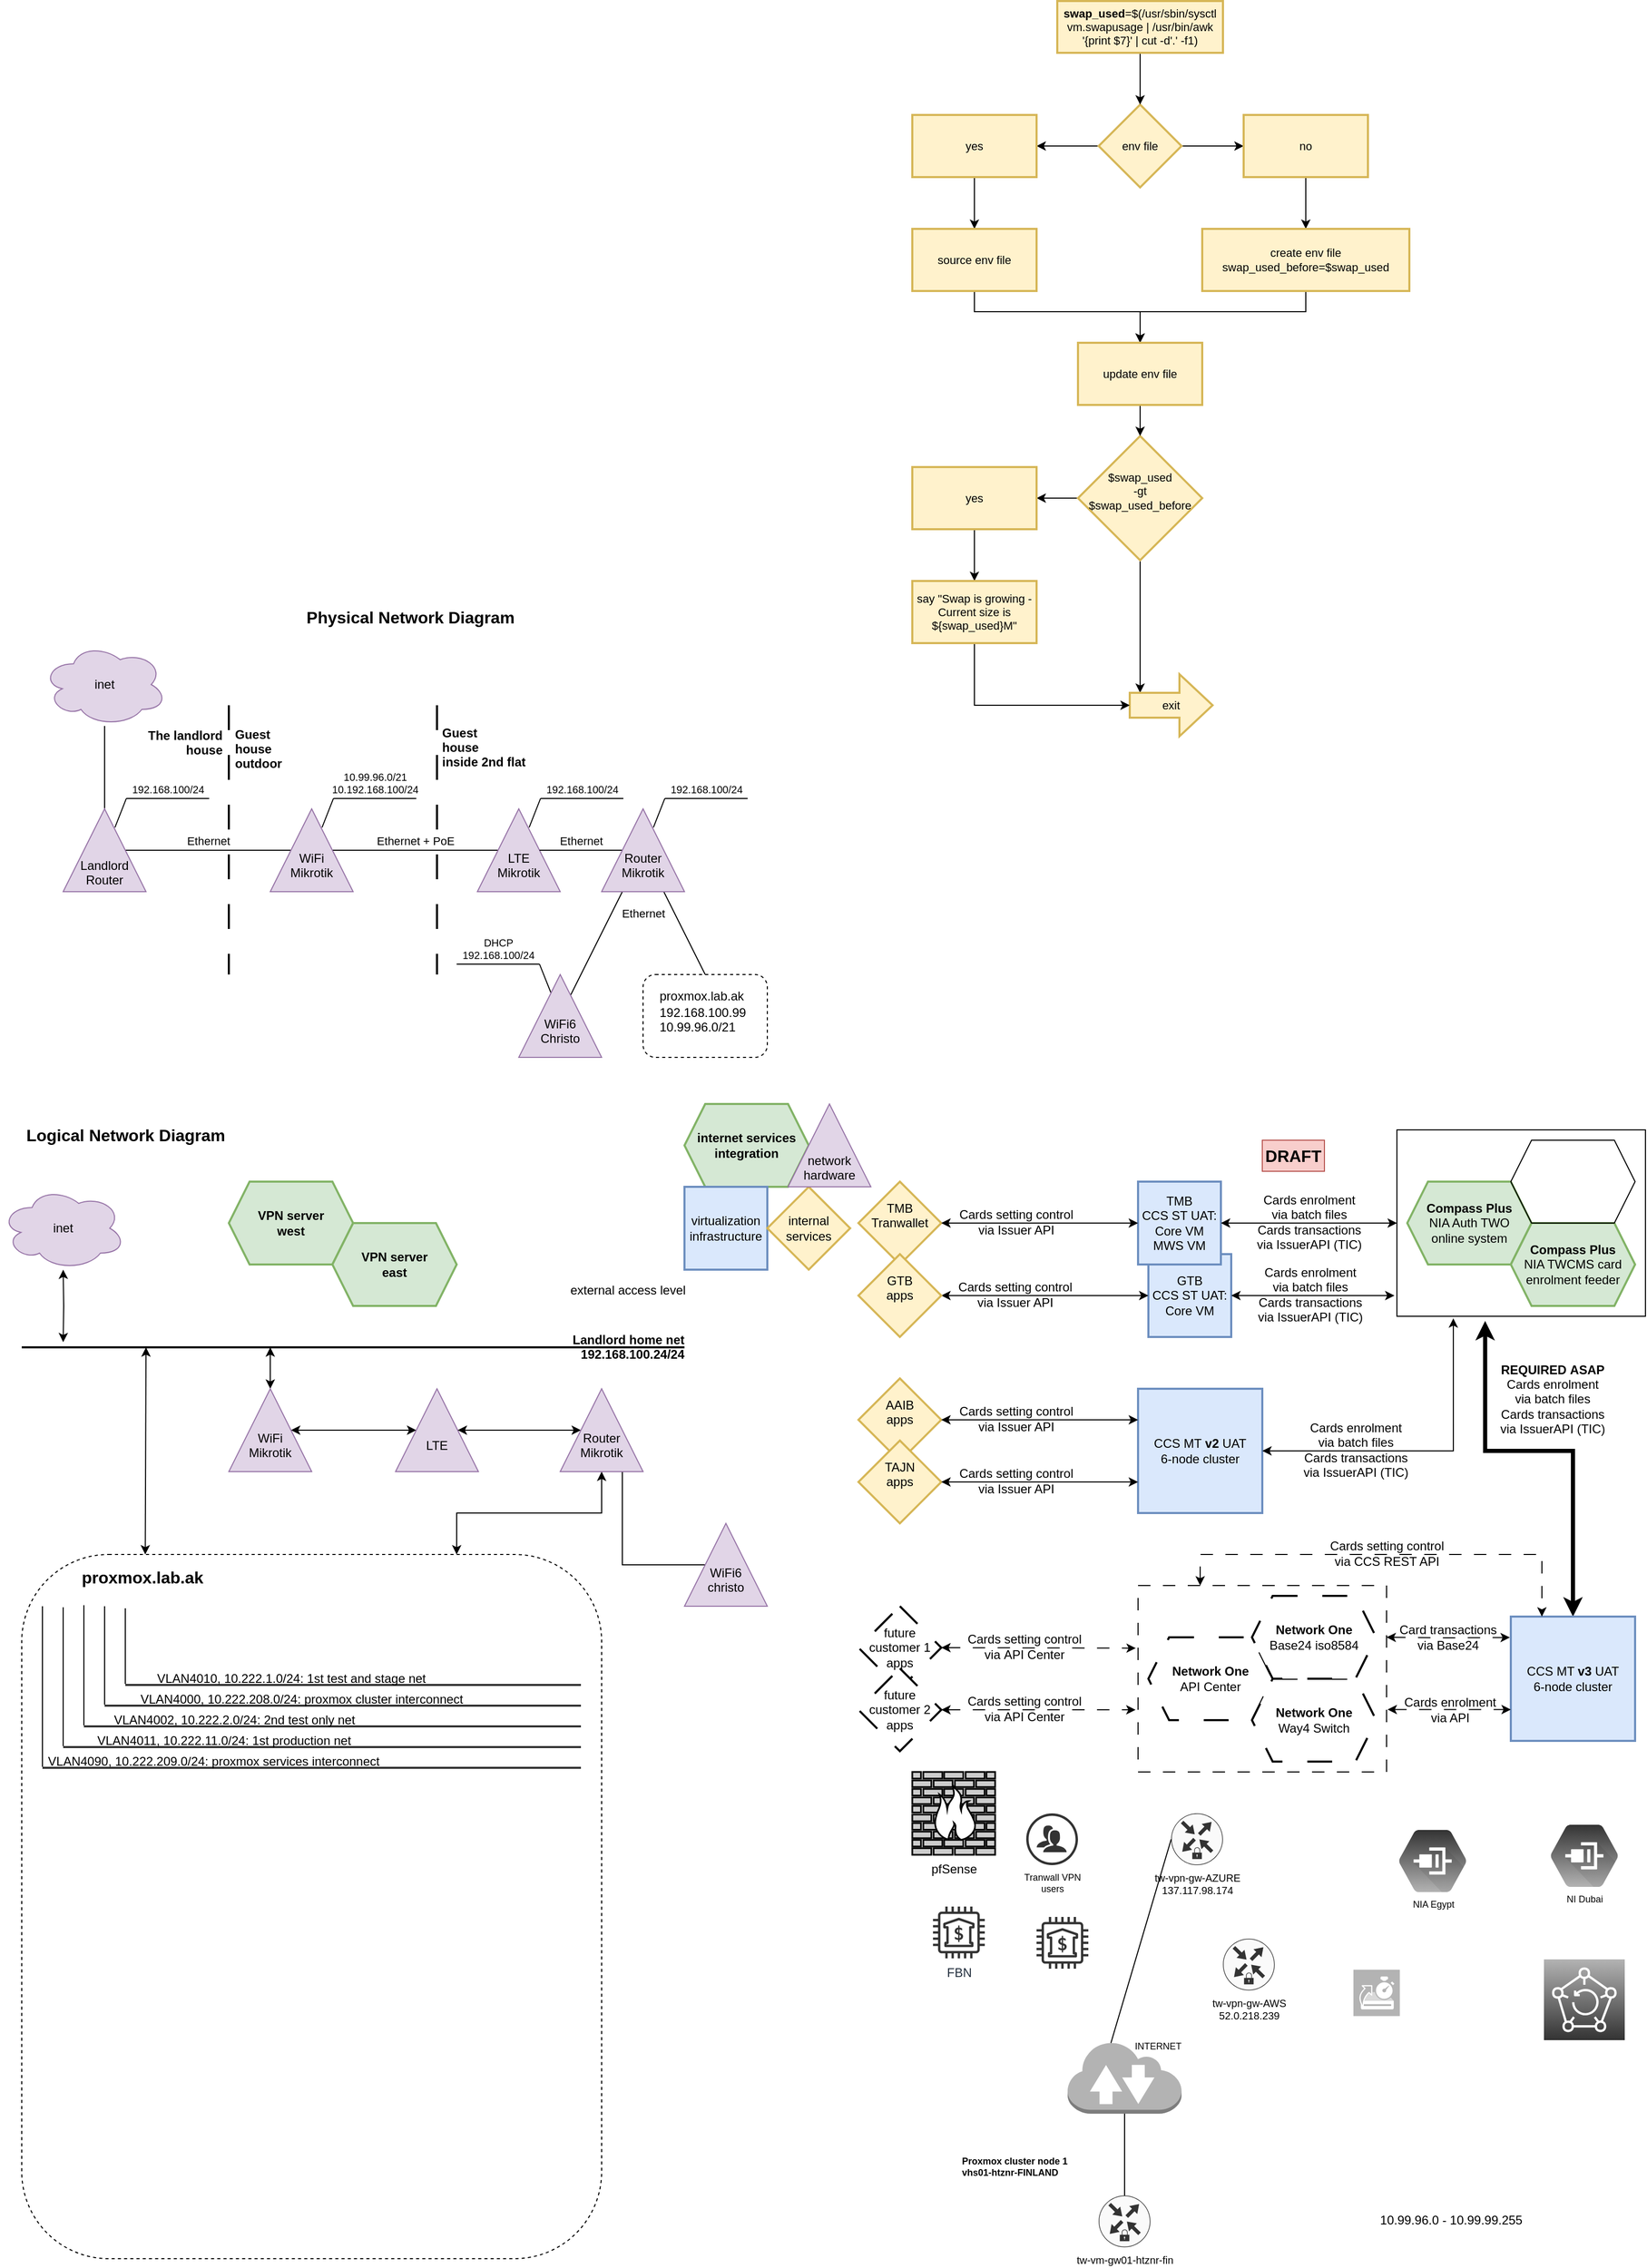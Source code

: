 <mxfile version="24.8.4">
  <diagram name="Page-1" id="bfe91b75-5d2c-26a0-9c1d-138518896778">
    <mxGraphModel dx="534" dy="1916" grid="1" gridSize="10" guides="1" tooltips="1" connect="1" arrows="1" fold="1" page="1" pageScale="1" pageWidth="827" pageHeight="1169" background="none" math="0" shadow="0">
      <root>
        <mxCell id="0" />
        <mxCell id="1" parent="0" />
        <mxCell id="7c3789c024ecab99-8" value="pfSense" style="fontColor=#000000;verticalAlign=top;verticalLabelPosition=bottom;labelPosition=center;align=center;html=1;fillColor=#CCCCCC;strokeColor=#000000;gradientColor=none;gradientDirection=north;strokeWidth=2;shape=mxgraph.networks.firewall;rounded=0;shadow=0;comic=0;" parent="1" vertex="1">
          <mxGeometry x="1740" y="650" width="80" height="80" as="geometry" />
        </mxCell>
        <mxCell id="7VcZDSHDFTKWDOLw7ccw-5" value="Landlord home net&#xa;192.168.100.24/24" style="endArrow=none;rounded=0;labelBackgroundColor=none;strokeWidth=2;fontSize=12;spacingLeft=0;spacingRight=0;spacing=0;align=right;fontStyle=1;spacingTop=0;spacingBottom=2;" parent="1" edge="1">
          <mxGeometry x="-1" width="50" height="50" relative="1" as="geometry">
            <mxPoint x="1520" y="240" as="sourcePoint" />
            <mxPoint x="880" y="240" as="targetPoint" />
            <mxPoint as="offset" />
          </mxGeometry>
        </mxCell>
        <mxCell id="ftjra8--SykOtzl27BMb-4" value="" style="rounded=0;orthogonalLoop=1;jettySize=auto;html=1;startArrow=classic;startFill=1;exitX=0.213;exitY=0;exitDx=0;exitDy=0;exitPerimeter=0;" parent="1" source="7VcZDSHDFTKWDOLw7ccw-9" edge="1">
          <mxGeometry relative="1" as="geometry">
            <mxPoint x="1000" y="240" as="targetPoint" />
          </mxGeometry>
        </mxCell>
        <mxCell id="7VcZDSHDFTKWDOLw7ccw-9" value="&lt;span style=&quot;text-wrap: nowrap;&quot;&gt;&lt;b&gt;proxmox.lab.ak&lt;/b&gt;&lt;/span&gt;" style="rounded=1;whiteSpace=wrap;html=1;fillColor=none;align=left;verticalAlign=top;dashed=1;spacingLeft=50;spacingRight=0;spacing=8;fontSize=16;" parent="1" vertex="1">
          <mxGeometry x="880" y="440" width="560" height="680" as="geometry" />
        </mxCell>
        <mxCell id="7VcZDSHDFTKWDOLw7ccw-10" value="" style="rounded=0;whiteSpace=wrap;html=1;fillColor=none;dashed=1;dashPattern=12 12;" parent="1" vertex="1">
          <mxGeometry x="1958" y="470" width="240" height="180" as="geometry" />
        </mxCell>
        <mxCell id="7VcZDSHDFTKWDOLw7ccw-11" value="" style="rounded=0;whiteSpace=wrap;html=1;fillColor=none;" parent="1" vertex="1">
          <mxGeometry x="2208" y="30" width="240" height="180" as="geometry" />
        </mxCell>
        <mxCell id="7VcZDSHDFTKWDOLw7ccw-12" value="&lt;b style=&quot;font-size: 12px;&quot;&gt;REQUIRED&amp;nbsp;&lt;/b&gt;&lt;b style=&quot;background-color: initial; font-size: 12px;&quot;&gt;ASAP&lt;/b&gt;&lt;div style=&quot;font-size: 12px;&quot;&gt;&lt;span style=&quot;font-size: 12px;&quot;&gt;Cards enrolment&lt;/span&gt;&lt;br style=&quot;font-size: 12px;&quot;&gt;&lt;div style=&quot;font-size: 12px;&quot;&gt;&lt;span style=&quot;font-size: 12px;&quot;&gt;via&amp;nbsp;&lt;/span&gt;batch files&lt;/div&gt;&lt;span style=&quot;font-size: 12px;&quot;&gt;Cards transactions&lt;/span&gt;&lt;div style=&quot;font-size: 12px;&quot;&gt;via IssuerAPI (TIC)&lt;/div&gt;&lt;/div&gt;" style="edgeStyle=elbowEdgeStyle;rounded=0;orthogonalLoop=1;jettySize=auto;html=1;exitX=0;exitY=0.5;exitDx=0;exitDy=0;entryX=0.355;entryY=1.025;entryDx=0;entryDy=0;startArrow=classic;startFill=1;elbow=vertical;strokeWidth=4;labelBackgroundColor=none;fontSize=12;entryPerimeter=0;" parent="1" source="7VcZDSHDFTKWDOLw7ccw-13" target="7VcZDSHDFTKWDOLw7ccw-11" edge="1">
          <mxGeometry x="-0.028" y="-50" relative="1" as="geometry">
            <Array as="points">
              <mxPoint x="2318" y="340" />
            </Array>
            <mxPoint as="offset" />
          </mxGeometry>
        </mxCell>
        <mxCell id="7VcZDSHDFTKWDOLw7ccw-13" value="CCS MT &lt;b style=&quot;font-size: 12px;&quot;&gt;v3&lt;/b&gt; UAT&lt;div style=&quot;font-size: 12px;&quot;&gt;6-node cluster&lt;/div&gt;" style="rounded=0;whiteSpace=wrap;html=1;strokeWidth=2;direction=south;fillColor=#dae8fc;strokeColor=#6c8ebf;fontSize=12;" parent="1" vertex="1">
          <mxGeometry x="2318" y="500" width="120" height="120" as="geometry" />
        </mxCell>
        <mxCell id="7VcZDSHDFTKWDOLw7ccw-14" value="CCS MT&lt;span style=&quot;background-color: initial; font-size: 12px;&quot;&gt;&amp;nbsp;&lt;b style=&quot;font-size: 12px;&quot;&gt;v2&lt;/b&gt; UAT&lt;/span&gt;&lt;div style=&quot;font-size: 12px;&quot;&gt;&lt;div style=&quot;font-size: 12px;&quot;&gt;6-node cluster&lt;/div&gt;&lt;/div&gt;" style="rounded=0;whiteSpace=wrap;html=1;strokeWidth=2;fontSize=12;fillColor=#dae8fc;strokeColor=#6c8ebf;" parent="1" vertex="1">
          <mxGeometry x="1958" y="280" width="120" height="120" as="geometry" />
        </mxCell>
        <mxCell id="7VcZDSHDFTKWDOLw7ccw-15" value="GTB&lt;br style=&quot;font-size: 12px;&quot;&gt;CCS ST UAT:&lt;br style=&quot;font-size: 12px;&quot;&gt;Core VM" style="rounded=0;whiteSpace=wrap;html=1;strokeWidth=2;fontSize=12;fillColor=#dae8fc;strokeColor=#6c8ebf;" parent="1" vertex="1">
          <mxGeometry x="1968" y="150" width="80" height="80" as="geometry" />
        </mxCell>
        <mxCell id="7VcZDSHDFTKWDOLw7ccw-16" value="&lt;div style=&quot;font-size: 12px;&quot;&gt;&lt;font style=&quot;font-size: 12px;&quot;&gt;TMB&lt;br style=&quot;font-size: 12px;&quot;&gt;&lt;/font&gt;&lt;/div&gt;&lt;font style=&quot;font-size: 12px;&quot;&gt;CCS ST UAT:&lt;br style=&quot;font-size: 12px;&quot;&gt;C&lt;span style=&quot;background-color: initial; font-size: 12px;&quot;&gt;ore VM&lt;/span&gt;&lt;/font&gt;&lt;div style=&quot;font-size: 12px;&quot;&gt;&lt;div style=&quot;font-size: 12px;&quot;&gt;&lt;font style=&quot;font-size: 12px;&quot;&gt;MWS VM&lt;/font&gt;&lt;/div&gt;&lt;/div&gt;" style="rounded=0;whiteSpace=wrap;html=1;strokeWidth=2;fontSize=12;fillColor=#dae8fc;strokeColor=#6c8ebf;" parent="1" vertex="1">
          <mxGeometry x="1958" y="80" width="80" height="80" as="geometry" />
        </mxCell>
        <mxCell id="7VcZDSHDFTKWDOLw7ccw-17" value="Cards enrolment&lt;br style=&quot;font-size: 12px;&quot;&gt;&lt;div style=&quot;font-size: 12px;&quot;&gt;&lt;span style=&quot;background-color: initial; font-size: 12px;&quot;&gt;via&amp;nbsp;&lt;/span&gt;batch files&lt;/div&gt;&lt;div style=&quot;font-size: 12px;&quot;&gt;&lt;span style=&quot;font-size: 12px;&quot;&gt;Cards transactions&lt;/span&gt;&lt;div style=&quot;font-size: 12px;&quot;&gt;via IssuerAPI (TIC)&lt;/div&gt;&lt;/div&gt;" style="edgeStyle=orthogonalEdgeStyle;rounded=0;orthogonalLoop=1;jettySize=auto;html=1;entryX=1;entryY=0.5;entryDx=0;entryDy=0;startArrow=classic;startFill=1;jumpStyle=none;spacingBottom=2;fontSize=12;labelBackgroundColor=none;exitX=0;exitY=0.5;exitDx=0;exitDy=0;" parent="1" source="7VcZDSHDFTKWDOLw7ccw-11" target="7VcZDSHDFTKWDOLw7ccw-16" edge="1">
          <mxGeometry relative="1" as="geometry" />
        </mxCell>
        <mxCell id="7VcZDSHDFTKWDOLw7ccw-18" value="&lt;div style=&quot;font-size: 12px;&quot;&gt;&lt;span style=&quot;font-size: 12px;&quot;&gt;Cards enrolment&lt;/span&gt;&lt;br style=&quot;font-size: 12px;&quot;&gt;&lt;div style=&quot;font-size: 12px;&quot;&gt;&lt;span style=&quot;background-color: initial; font-size: 12px;&quot;&gt;via&amp;nbsp;&lt;/span&gt;batch files&lt;/div&gt;Cards transactions&lt;div style=&quot;font-size: 12px;&quot;&gt;via IssuerAPI (TIC)&lt;/div&gt;&lt;/div&gt;" style="edgeStyle=orthogonalEdgeStyle;rounded=0;orthogonalLoop=1;jettySize=auto;html=1;entryX=1;entryY=0.5;entryDx=0;entryDy=0;startArrow=classic;startFill=1;labelBackgroundColor=none;spacingBottom=2;fontSize=12;exitX=-0.01;exitY=0.889;exitDx=0;exitDy=0;exitPerimeter=0;" parent="1" source="7VcZDSHDFTKWDOLw7ccw-11" target="7VcZDSHDFTKWDOLw7ccw-15" edge="1">
          <mxGeometry x="0.042" relative="1" as="geometry">
            <Array as="points" />
            <mxPoint as="offset" />
          </mxGeometry>
        </mxCell>
        <mxCell id="7VcZDSHDFTKWDOLw7ccw-19" value="&lt;span style=&quot;font-size: 12px;&quot;&gt;Cards enrolment&lt;/span&gt;&lt;br style=&quot;font-size: 12px;&quot;&gt;&lt;div style=&quot;font-size: 12px;&quot;&gt;&lt;span style=&quot;font-size: 12px;&quot;&gt;via&amp;nbsp;&lt;/span&gt;batch files&lt;/div&gt;&lt;span style=&quot;font-size: 12px;&quot;&gt;Cards transactions&lt;/span&gt;&lt;div style=&quot;font-size: 12px;&quot;&gt;via IssuerAPI (TIC)&lt;/div&gt;" style="edgeStyle=orthogonalEdgeStyle;rounded=0;orthogonalLoop=1;jettySize=auto;html=1;entryX=1;entryY=0.5;entryDx=0;entryDy=0;exitX=0.227;exitY=1.011;exitDx=0;exitDy=0;startArrow=classic;startFill=1;spacingRight=0;spacingBottom=2;labelBackgroundColor=none;fontSize=12;exitPerimeter=0;" parent="1" source="7VcZDSHDFTKWDOLw7ccw-11" target="7VcZDSHDFTKWDOLw7ccw-14" edge="1">
          <mxGeometry x="0.424" relative="1" as="geometry">
            <Array as="points">
              <mxPoint x="2263" y="340" />
            </Array>
            <mxPoint as="offset" />
          </mxGeometry>
        </mxCell>
        <mxCell id="7VcZDSHDFTKWDOLw7ccw-20" value="&lt;div style=&quot;font-size: 12px;&quot;&gt;AAIB&lt;/div&gt;&lt;div style=&quot;font-size: 12px;&quot;&gt;apps&lt;/div&gt;&lt;div style=&quot;font-size: 12px;&quot;&gt;&lt;br style=&quot;font-size: 12px;&quot;&gt;&lt;/div&gt;" style="rhombus;whiteSpace=wrap;html=1;strokeWidth=2;fillColor=#fff2cc;strokeColor=#d6b656;fontSize=12;" parent="1" vertex="1">
          <mxGeometry x="1688" y="270" width="80" height="80" as="geometry" />
        </mxCell>
        <mxCell id="7VcZDSHDFTKWDOLw7ccw-21" value="&lt;div style=&quot;font-size: 12px;&quot;&gt;TAJN&lt;/div&gt;&lt;div style=&quot;font-size: 12px;&quot;&gt;apps&lt;/div&gt;&lt;div style=&quot;font-size: 12px;&quot;&gt;&lt;br style=&quot;font-size: 12px;&quot;&gt;&lt;/div&gt;" style="rhombus;whiteSpace=wrap;html=1;strokeWidth=2;fillColor=#fff2cc;strokeColor=#d6b656;fontSize=12;" parent="1" vertex="1">
          <mxGeometry x="1688" y="330" width="80" height="80" as="geometry" />
        </mxCell>
        <mxCell id="7VcZDSHDFTKWDOLw7ccw-22" value="Cards setting control&lt;span style=&quot;font-size: 12px;&quot;&gt;&lt;br style=&quot;font-size: 12px;&quot;&gt;&lt;/span&gt;&lt;div style=&quot;font-size: 12px;&quot;&gt;&lt;span style=&quot;font-size: 12px;&quot;&gt;via&amp;nbsp;&lt;/span&gt;API Center&lt;/div&gt;" style="edgeStyle=elbowEdgeStyle;rounded=0;orthogonalLoop=1;jettySize=auto;html=1;elbow=vertical;startArrow=classic;startFill=1;labelBackgroundColor=none;spacingBottom=2;dashed=1;dashPattern=12 12;fontSize=12;exitX=1;exitY=0.5;exitDx=0;exitDy=0;entryX=-0.009;entryY=0.338;entryDx=0;entryDy=0;entryPerimeter=0;" parent="1" source="7VcZDSHDFTKWDOLw7ccw-23" target="7VcZDSHDFTKWDOLw7ccw-10" edge="1">
          <mxGeometry x="-0.147" relative="1" as="geometry">
            <mxPoint as="offset" />
            <mxPoint x="1918" y="531" as="targetPoint" />
            <Array as="points">
              <mxPoint x="1848" y="530.46" />
            </Array>
            <mxPoint x="1798" y="529" as="sourcePoint" />
          </mxGeometry>
        </mxCell>
        <mxCell id="7VcZDSHDFTKWDOLw7ccw-23" value="&lt;div style=&quot;font-size: 12px;&quot;&gt;future&lt;/div&gt;&lt;div style=&quot;font-size: 12px;&quot;&gt;customer 1&lt;/div&gt;&lt;div style=&quot;font-size: 12px;&quot;&gt;apps&lt;/div&gt;" style="rhombus;whiteSpace=wrap;html=1;strokeWidth=2;dashed=1;dashPattern=12 12;fontSize=12;" parent="1" vertex="1">
          <mxGeometry x="1688" y="490" width="80" height="80" as="geometry" />
        </mxCell>
        <mxCell id="7VcZDSHDFTKWDOLw7ccw-24" value="Cards setting control&lt;div style=&quot;font-size: 12px;&quot;&gt;&lt;span style=&quot;background-color: initial; font-size: 12px;&quot;&gt;via Issuer API&lt;/span&gt;&lt;/div&gt;" style="edgeStyle=orthogonalEdgeStyle;rounded=0;orthogonalLoop=1;jettySize=auto;html=1;entryX=0;entryY=0.5;entryDx=0;entryDy=0;labelBackgroundColor=none;spacingBottom=2;exitX=1;exitY=0.5;exitDx=0;exitDy=0;startArrow=classic;startFill=1;fontSize=12;" parent="1" source="7VcZDSHDFTKWDOLw7ccw-27" target="7VcZDSHDFTKWDOLw7ccw-15" edge="1">
          <mxGeometry x="-0.294" relative="1" as="geometry">
            <mxPoint as="offset" />
          </mxGeometry>
        </mxCell>
        <mxCell id="7VcZDSHDFTKWDOLw7ccw-25" value="&lt;div style=&quot;font-size: 12px;&quot;&gt;TMB&lt;/div&gt;Tranwallet&lt;div style=&quot;font-size: 12px;&quot;&gt;&lt;br style=&quot;font-size: 12px;&quot;&gt;&lt;/div&gt;" style="rhombus;whiteSpace=wrap;html=1;strokeWidth=2;fillColor=#fff2cc;strokeColor=#d6b656;fontSize=12;" parent="1" vertex="1">
          <mxGeometry x="1688" y="80" width="80" height="80" as="geometry" />
        </mxCell>
        <mxCell id="7VcZDSHDFTKWDOLw7ccw-26" value="&lt;span style=&quot;font-size: 12px;&quot;&gt;Cards setting control&lt;/span&gt;&lt;div style=&quot;font-size: 12px;&quot;&gt;&lt;span style=&quot;background-color: initial; font-size: 12px;&quot;&gt;via Issuer API&lt;/span&gt;&lt;/div&gt;" style="edgeStyle=orthogonalEdgeStyle;rounded=0;orthogonalLoop=1;jettySize=auto;html=1;entryX=0;entryY=0.5;entryDx=0;entryDy=0;labelBackgroundColor=none;spacingBottom=2;startArrow=classic;startFill=1;exitX=1;exitY=0.5;exitDx=0;exitDy=0;fontSize=12;" parent="1" source="7VcZDSHDFTKWDOLw7ccw-25" target="7VcZDSHDFTKWDOLw7ccw-16" edge="1">
          <mxGeometry x="-0.25" relative="1" as="geometry">
            <mxPoint x="1829.96" y="155.04" as="sourcePoint" />
            <mxPoint x="1930" y="155.04" as="targetPoint" />
            <mxPoint as="offset" />
          </mxGeometry>
        </mxCell>
        <mxCell id="7VcZDSHDFTKWDOLw7ccw-27" value="&lt;div style=&quot;font-size: 12px;&quot;&gt;GTB&lt;/div&gt;&lt;div style=&quot;font-size: 12px;&quot;&gt;apps&lt;/div&gt;&lt;div style=&quot;font-size: 12px;&quot;&gt;&lt;br style=&quot;font-size: 12px;&quot;&gt;&lt;/div&gt;" style="rhombus;whiteSpace=wrap;html=1;strokeWidth=2;fillColor=#fff2cc;strokeColor=#d6b656;fontSize=12;" parent="1" vertex="1">
          <mxGeometry x="1688" y="150" width="80" height="80" as="geometry" />
        </mxCell>
        <mxCell id="7VcZDSHDFTKWDOLw7ccw-28" value="Cards setting control&lt;div style=&quot;font-size: 12px;&quot;&gt;&lt;span style=&quot;background-color: initial; font-size: 12px;&quot;&gt;via Issuer API&lt;/span&gt;&lt;/div&gt;" style="edgeStyle=orthogonalEdgeStyle;rounded=0;orthogonalLoop=1;jettySize=auto;html=1;entryX=0;entryY=0.25;entryDx=0;entryDy=0;labelBackgroundColor=none;spacingBottom=2;startArrow=classic;startFill=1;exitX=1;exitY=0.5;exitDx=0;exitDy=0;fontSize=12;" parent="1" source="7VcZDSHDFTKWDOLw7ccw-20" target="7VcZDSHDFTKWDOLw7ccw-14" edge="1">
          <mxGeometry x="-0.25" relative="1" as="geometry">
            <mxPoint x="1768" y="309.67" as="sourcePoint" />
            <mxPoint x="1928" y="309.67" as="targetPoint" />
            <mxPoint as="offset" />
          </mxGeometry>
        </mxCell>
        <mxCell id="7VcZDSHDFTKWDOLw7ccw-29" value="Cards setting control&lt;div style=&quot;font-size: 12px;&quot;&gt;&lt;span style=&quot;background-color: initial; font-size: 12px;&quot;&gt;via Issuer API&lt;/span&gt;&lt;/div&gt;" style="edgeStyle=orthogonalEdgeStyle;rounded=0;orthogonalLoop=1;jettySize=auto;html=1;entryX=0;entryY=0.75;entryDx=0;entryDy=0;labelBackgroundColor=none;spacingBottom=2;startArrow=classic;startFill=1;exitX=1;exitY=0.5;exitDx=0;exitDy=0;fontSize=12;" parent="1" source="7VcZDSHDFTKWDOLw7ccw-21" target="7VcZDSHDFTKWDOLw7ccw-14" edge="1">
          <mxGeometry x="-0.25" relative="1" as="geometry">
            <mxPoint x="1778" y="320" as="sourcePoint" />
            <mxPoint x="1938" y="320" as="targetPoint" />
            <mxPoint as="offset" />
          </mxGeometry>
        </mxCell>
        <mxCell id="7VcZDSHDFTKWDOLw7ccw-30" value="Cards setting control&lt;br style=&quot;font-size: 12px;&quot;&gt;&lt;div style=&quot;font-size: 12px;&quot;&gt;via&amp;nbsp;API Center&lt;/div&gt;" style="rounded=0;orthogonalLoop=1;jettySize=auto;html=1;startArrow=classic;startFill=1;edgeStyle=elbowEdgeStyle;elbow=vertical;labelBackgroundColor=none;spacingBottom=2;dashed=1;dashPattern=12 12;fontSize=12;exitX=1;exitY=0.5;exitDx=0;exitDy=0;entryX=-0.01;entryY=0.665;entryDx=0;entryDy=0;entryPerimeter=0;" parent="1" source="7VcZDSHDFTKWDOLw7ccw-31" target="7VcZDSHDFTKWDOLw7ccw-10" edge="1">
          <mxGeometry x="-0.148" relative="1" as="geometry">
            <mxPoint x="1918" y="590" as="targetPoint" />
            <mxPoint as="offset" />
            <Array as="points">
              <mxPoint x="1898" y="590" />
            </Array>
          </mxGeometry>
        </mxCell>
        <mxCell id="7VcZDSHDFTKWDOLw7ccw-31" value="&lt;div style=&quot;font-size: 12px;&quot;&gt;&lt;div style=&quot;font-size: 12px;&quot;&gt;future&lt;/div&gt;&lt;div style=&quot;font-size: 12px;&quot;&gt;customer 2&lt;/div&gt;&lt;div style=&quot;font-size: 12px;&quot;&gt;apps&lt;/div&gt;&lt;/div&gt;" style="rhombus;whiteSpace=wrap;html=1;strokeWidth=2;dashed=1;dashPattern=12 12;fontSize=12;" parent="1" vertex="1">
          <mxGeometry x="1688" y="550" width="80" height="80" as="geometry" />
        </mxCell>
        <mxCell id="7VcZDSHDFTKWDOLw7ccw-32" value="" style="group;fontSize=12;" parent="1" connectable="0" vertex="1">
          <mxGeometry x="2218" y="40" width="220" height="160" as="geometry" />
        </mxCell>
        <mxCell id="7VcZDSHDFTKWDOLw7ccw-33" value="&lt;b style=&quot;font-size: 12px;&quot;&gt;Compass Plus&lt;/b&gt;&lt;br style=&quot;font-size: 12px;&quot;&gt;NIA Auth TWO&lt;div style=&quot;font-size: 12px;&quot;&gt;online system&lt;br style=&quot;font-size: 12px;&quot;&gt;&lt;/div&gt;" style="shape=hexagon;perimeter=hexagonPerimeter2;fixedSize=1;html=1;whiteSpace=wrap;strokeWidth=2;fontSize=12;fillColor=#d5e8d4;strokeColor=#82b366;" parent="7VcZDSHDFTKWDOLw7ccw-32" vertex="1">
          <mxGeometry y="40" width="120" height="80" as="geometry" />
        </mxCell>
        <mxCell id="7VcZDSHDFTKWDOLw7ccw-34" value="&lt;b style=&quot;font-size: 12px;&quot;&gt;Compass Plus&lt;/b&gt;&lt;div style=&quot;font-size: 12px;&quot;&gt;NIA TWCMS card enrolment feeder&lt;br style=&quot;font-size: 12px;&quot;&gt;&lt;/div&gt;" style="shape=hexagon;perimeter=hexagonPerimeter2;fixedSize=1;html=1;whiteSpace=wrap;strokeWidth=2;fontSize=12;fillColor=#d5e8d4;strokeColor=#82b366;" parent="7VcZDSHDFTKWDOLw7ccw-32" vertex="1">
          <mxGeometry x="100" y="80" width="120" height="80" as="geometry" />
        </mxCell>
        <mxCell id="7VcZDSHDFTKWDOLw7ccw-35" value="" style="shape=hexagon;perimeter=hexagonPerimeter2;whiteSpace=wrap;html=1;fixedSize=1;fillColor=none;fontSize=12;" parent="7VcZDSHDFTKWDOLw7ccw-32" vertex="1">
          <mxGeometry x="100" width="120" height="80" as="geometry" />
        </mxCell>
        <mxCell id="7VcZDSHDFTKWDOLw7ccw-36" value="&lt;div style=&quot;font-size: 12px;&quot;&gt;&lt;span style=&quot;font-size: 12px;&quot;&gt;Cards setting control&lt;/span&gt;&lt;br style=&quot;font-size: 12px;&quot;&gt;&lt;/div&gt;&lt;span style=&quot;font-size: 12px;&quot;&gt;via&amp;nbsp;&lt;/span&gt;CCS REST API" style="edgeStyle=orthogonalEdgeStyle;rounded=0;orthogonalLoop=1;jettySize=auto;html=1;exitX=0.25;exitY=0;exitDx=0;exitDy=0;entryX=0;entryY=0.75;entryDx=0;entryDy=0;spacingBottom=2;startArrow=classic;startFill=1;labelBackgroundColor=none;dashed=1;dashPattern=12 12;fontSize=12;" parent="1" source="7VcZDSHDFTKWDOLw7ccw-10" target="7VcZDSHDFTKWDOLw7ccw-13" edge="1">
          <mxGeometry relative="1" as="geometry">
            <Array as="points">
              <mxPoint x="2018" y="440" />
              <mxPoint x="2348" y="440" />
            </Array>
          </mxGeometry>
        </mxCell>
        <mxCell id="7VcZDSHDFTKWDOLw7ccw-37" value="Card transactions&lt;div style=&quot;font-size: 12px;&quot;&gt;via Base24&lt;/div&gt;" style="edgeStyle=orthogonalEdgeStyle;rounded=0;orthogonalLoop=1;jettySize=auto;html=1;entryX=0.168;entryY=1.008;entryDx=0;entryDy=0;entryPerimeter=0;labelBackgroundColor=none;dashed=1;dashPattern=12 12;startArrow=classic;startFill=1;fontSize=12;" parent="1" target="7VcZDSHDFTKWDOLw7ccw-13" edge="1">
          <mxGeometry relative="1" as="geometry">
            <mxPoint x="2198" y="520" as="sourcePoint" />
          </mxGeometry>
        </mxCell>
        <mxCell id="7VcZDSHDFTKWDOLw7ccw-38" value="&lt;b&gt;&lt;font style=&quot;font-size: 16px;&quot;&gt;DRAFT&lt;/font&gt;&lt;/b&gt;" style="text;html=1;align=center;verticalAlign=middle;whiteSpace=wrap;rounded=0;fillColor=#f8cecc;strokeColor=#b85450;" parent="1" vertex="1">
          <mxGeometry x="2078" y="40" width="60" height="30" as="geometry" />
        </mxCell>
        <mxCell id="7VcZDSHDFTKWDOLw7ccw-39" value="&lt;div style=&quot;font-size: 12px;&quot;&gt;&lt;b style=&quot;font-size: 12px;&quot;&gt;Network One&lt;/b&gt;&lt;br style=&quot;font-size: 12px;&quot;&gt;&lt;div style=&quot;font-size: 12px;&quot;&gt;API Center&lt;/div&gt;&lt;/div&gt;" style="shape=hexagon;perimeter=hexagonPerimeter2;fixedSize=1;html=1;whiteSpace=wrap;strokeWidth=2;fontSize=12;dashed=1;dashPattern=12 12;" parent="1" vertex="1">
          <mxGeometry x="1968" y="520" width="120" height="80" as="geometry" />
        </mxCell>
        <mxCell id="7VcZDSHDFTKWDOLw7ccw-40" value="&lt;b style=&quot;font-size: 12px;&quot;&gt;Network One&lt;/b&gt;&lt;br style=&quot;font-size: 12px;&quot;&gt;&lt;div style=&quot;font-size: 12px;&quot;&gt;Way4 Switch&lt;/div&gt;" style="shape=hexagon;perimeter=hexagonPerimeter2;fixedSize=1;html=1;whiteSpace=wrap;strokeWidth=2;dashed=1;dashPattern=12 12;fontSize=12;" parent="1" vertex="1">
          <mxGeometry x="2068" y="560" width="120" height="80" as="geometry" />
        </mxCell>
        <mxCell id="7VcZDSHDFTKWDOLw7ccw-41" value="&lt;b style=&quot;font-size: 12px;&quot;&gt;Network One&lt;/b&gt;&lt;br style=&quot;font-size: 12px;&quot;&gt;&lt;div style=&quot;font-size: 12px;&quot;&gt;Base24 iso8584&lt;/div&gt;" style="shape=hexagon;perimeter=hexagonPerimeter2;fixedSize=1;html=1;whiteSpace=wrap;strokeWidth=2;dashed=1;dashPattern=12 12;fontSize=12;" parent="1" vertex="1">
          <mxGeometry x="2068" y="480" width="120" height="80" as="geometry" />
        </mxCell>
        <mxCell id="7VcZDSHDFTKWDOLw7ccw-42" value="&lt;div style=&quot;font-size: 12px;&quot;&gt;Cards enrolment&lt;/div&gt;&lt;div style=&quot;font-size: 12px;&quot;&gt;via API&lt;/div&gt;" style="edgeStyle=orthogonalEdgeStyle;rounded=0;orthogonalLoop=1;jettySize=auto;html=1;entryX=0.168;entryY=1.008;entryDx=0;entryDy=0;entryPerimeter=0;labelBackgroundColor=none;dashed=1;dashPattern=12 12;startArrow=classic;startFill=1;fontSize=12;" parent="1" edge="1">
          <mxGeometry relative="1" as="geometry">
            <mxPoint x="2199" y="589.75" as="sourcePoint" />
            <mxPoint x="2318" y="589.75" as="targetPoint" />
          </mxGeometry>
        </mxCell>
        <mxCell id="7VcZDSHDFTKWDOLw7ccw-49" value="&lt;b&gt;VPN server&lt;/b&gt;&lt;div&gt;&lt;b&gt;west&lt;/b&gt;&lt;/div&gt;" style="shape=hexagon;perimeter=hexagonPerimeter2;fixedSize=1;html=1;whiteSpace=wrap;strokeWidth=2;fontSize=12;fillColor=#d5e8d4;strokeColor=#82b366;" parent="1" vertex="1">
          <mxGeometry x="1080" y="80" width="120" height="80" as="geometry" />
        </mxCell>
        <mxCell id="7VcZDSHDFTKWDOLw7ccw-50" value="&lt;b&gt;VPN server&lt;/b&gt;&lt;div&gt;&lt;b&gt;east&lt;/b&gt;&lt;/div&gt;" style="shape=hexagon;perimeter=hexagonPerimeter2;fixedSize=1;html=1;whiteSpace=wrap;strokeWidth=2;fontSize=12;fillColor=#d5e8d4;strokeColor=#82b366;" parent="1" vertex="1">
          <mxGeometry x="1180" y="120" width="120" height="80" as="geometry" />
        </mxCell>
        <mxCell id="7VcZDSHDFTKWDOLw7ccw-51" value="&lt;p style=&quot;line-height: 190%&quot;&gt;&lt;/p&gt;&lt;div&gt;&lt;/div&gt;VLAN4090, 10.222.209.0/24: proxmox services interconnect&lt;br&gt;&lt;p&gt;&lt;/p&gt;" style="line;strokeWidth=2;html=1;perimeter=backbonePerimeter;points=[];outlineConnect=0;strokeColor=#333333;spacingTop=0;verticalAlign=bottom;spacing=0;labelBackgroundColor=none;align=center;labelPosition=center;verticalLabelPosition=top;spacingBottom=-18;spacingRight=190;" parent="1" vertex="1">
          <mxGeometry x="900" y="641" width="520" height="10" as="geometry" />
        </mxCell>
        <mxCell id="7VcZDSHDFTKWDOLw7ccw-52" value="&lt;p style=&quot;line-height: 190%&quot;&gt;&lt;/p&gt;&lt;div&gt;&lt;/div&gt;VLAN4011, 10.222.11.0/24: 1st production net&lt;br&gt;&lt;p&gt;&lt;/p&gt;" style="line;strokeWidth=2;html=1;perimeter=backbonePerimeter;points=[];outlineConnect=0;strokeColor=#333333;spacingTop=0;verticalAlign=bottom;spacing=0;labelBackgroundColor=none;align=center;labelPosition=center;verticalLabelPosition=top;spacingBottom=-18;spacingRight=190;" parent="1" vertex="1">
          <mxGeometry x="920" y="621" width="500" height="10" as="geometry" />
        </mxCell>
        <mxCell id="7VcZDSHDFTKWDOLw7ccw-53" value="&lt;p style=&quot;line-height: 190%&quot;&gt;&lt;/p&gt;&lt;div&gt;&lt;/div&gt;VLAN4002, 10.222.2.0/24: 2nd test only net&lt;br&gt;&lt;p&gt;&lt;/p&gt;" style="line;strokeWidth=2;html=1;perimeter=backbonePerimeter;points=[];outlineConnect=0;strokeColor=#333333;spacingTop=0;verticalAlign=bottom;spacing=0;labelBackgroundColor=none;align=center;labelPosition=center;verticalLabelPosition=top;spacingBottom=-18;spacingRight=190;" parent="1" vertex="1">
          <mxGeometry x="940" y="601" width="480" height="10" as="geometry" />
        </mxCell>
        <mxCell id="7VcZDSHDFTKWDOLw7ccw-54" value="&lt;p style=&quot;line-height: 190%&quot;&gt;&lt;/p&gt;&lt;div&gt;&lt;/div&gt;VLAN4000, 10.222.208.0/24: proxmox cluster interconnect&lt;br&gt;&lt;p&gt;&lt;/p&gt;" style="line;strokeWidth=2;html=1;perimeter=backbonePerimeter;points=[];outlineConnect=0;strokeColor=#333333;spacingTop=0;verticalAlign=bottom;spacing=0;labelBackgroundColor=none;align=center;labelPosition=center;verticalLabelPosition=top;spacingBottom=-18;spacingRight=80;" parent="1" vertex="1">
          <mxGeometry x="960" y="581" width="460" height="10" as="geometry" />
        </mxCell>
        <mxCell id="7VcZDSHDFTKWDOLw7ccw-55" value="&lt;p style=&quot;line-height: 190%&quot;&gt;&lt;/p&gt;&lt;div&gt;&lt;/div&gt;VLAN4010, 10.222.1.0/24: 1st test and stage net&lt;br&gt;&lt;p&gt;&lt;/p&gt;" style="line;strokeWidth=2;html=1;perimeter=backbonePerimeter;points=[];outlineConnect=0;strokeColor=#333333;spacingTop=0;verticalAlign=bottom;spacing=0;labelBackgroundColor=none;align=center;labelPosition=center;verticalLabelPosition=top;spacingBottom=-18;spacingRight=120;" parent="1" vertex="1">
          <mxGeometry x="980" y="561" width="440" height="10" as="geometry" />
        </mxCell>
        <mxCell id="7VcZDSHDFTKWDOLw7ccw-56" value="" style="orthogonalLoop=1;jettySize=auto;html=1;endArrow=none;strokeWidth=1;fontColor=#000000;fontSize=12;verticalAlign=top;strokeColor=#000000;fillColor=#ffffff;spacingTop=4;" parent="1" source="7VcZDSHDFTKWDOLw7ccw-55" edge="1">
          <mxGeometry relative="1" as="geometry">
            <mxPoint x="980" y="492" as="targetPoint" />
            <mxPoint x="990" y="655" as="sourcePoint" />
          </mxGeometry>
        </mxCell>
        <mxCell id="7VcZDSHDFTKWDOLw7ccw-57" value="" style="orthogonalLoop=1;jettySize=auto;html=1;endArrow=none;strokeWidth=1;fontColor=#000000;fontSize=12;verticalAlign=top;strokeColor=#000000;fillColor=#ffffff;spacingTop=4;entryX=0.25;entryY=1;entryDx=0;entryDy=0;" parent="1" source="7VcZDSHDFTKWDOLw7ccw-54" edge="1">
          <mxGeometry relative="1" as="geometry">
            <mxPoint x="960" y="490" as="targetPoint" />
            <mxPoint x="1040" y="585" as="sourcePoint" />
          </mxGeometry>
        </mxCell>
        <mxCell id="7VcZDSHDFTKWDOLw7ccw-58" value="" style="orthogonalLoop=1;jettySize=auto;html=1;endArrow=none;strokeWidth=1;fontColor=#000000;fontSize=12;verticalAlign=top;strokeColor=#000000;fillColor=#ffffff;spacingTop=4;entryX=0.165;entryY=0.997;entryDx=0;entryDy=0;entryPerimeter=0;" parent="1" source="7VcZDSHDFTKWDOLw7ccw-53" edge="1">
          <mxGeometry relative="1" as="geometry">
            <mxPoint x="940" y="489" as="targetPoint" />
            <mxPoint x="1058" y="575" as="sourcePoint" />
          </mxGeometry>
        </mxCell>
        <mxCell id="7VcZDSHDFTKWDOLw7ccw-59" value="" style="orthogonalLoop=1;jettySize=auto;html=1;endArrow=none;strokeWidth=1;fontColor=#000000;fontSize=12;verticalAlign=top;strokeColor=#000000;fillColor=#ffffff;spacingTop=4;entryX=0.085;entryY=1.006;entryDx=0;entryDy=0;entryPerimeter=0;" parent="1" source="7VcZDSHDFTKWDOLw7ccw-52" edge="1">
          <mxGeometry relative="1" as="geometry">
            <mxPoint x="920" y="491" as="targetPoint" />
            <mxPoint x="1045" y="615" as="sourcePoint" />
          </mxGeometry>
        </mxCell>
        <mxCell id="7VcZDSHDFTKWDOLw7ccw-60" value="" style="orthogonalLoop=1;jettySize=auto;html=1;endArrow=none;strokeWidth=1;fontColor=#000000;fontSize=12;verticalAlign=top;strokeColor=#000000;fillColor=#ffffff;spacingTop=4;entryX=0;entryY=1;entryDx=0;entryDy=0;" parent="1" source="7VcZDSHDFTKWDOLw7ccw-51" edge="1">
          <mxGeometry relative="1" as="geometry">
            <mxPoint x="900" y="490" as="targetPoint" />
            <mxPoint x="1030" y="635" as="sourcePoint" />
          </mxGeometry>
        </mxCell>
        <mxCell id="7VcZDSHDFTKWDOLw7ccw-61" value="external access level" style="text;html=1;align=center;verticalAlign=middle;resizable=0;points=[];autosize=1;strokeColor=none;fillColor=none;" parent="1" vertex="1">
          <mxGeometry x="1400" y="170" width="130" height="30" as="geometry" />
        </mxCell>
        <mxCell id="7VcZDSHDFTKWDOLw7ccw-62" value="Proxmox cluster node 1&lt;br&gt;vhs01-htznr-FINLAND" style="shape=image;html=1;verticalAlign=middle;verticalLabelPosition=middle;labelBackgroundColor=#ffffff;imageAspect=0;aspect=fixed;image=https://cdn4.iconfinder.com/data/icons/logos-brands-5/24/proxmox-128.png;labelPosition=right;align=left;fontSize=9;fontStyle=1;spacing=2;spacingBottom=-8;" parent="1" vertex="1">
          <mxGeometry x="1770" y="1019" width="16.216" height="16.216" as="geometry" />
        </mxCell>
        <mxCell id="7VcZDSHDFTKWDOLw7ccw-63" value="tw-vm-gw01-htznr-fin" style="points=[[0.5,0,0],[1,0.5,0],[0.5,1,0],[0,0.5,0],[0.145,0.145,0],[0.856,0.145,0],[0.855,0.856,0],[0.145,0.855,0]];verticalLabelPosition=bottom;html=1;verticalAlign=top;aspect=fixed;align=center;pointerEvents=1;shape=mxgraph.cisco19.rect;prIcon=secure_router;fillColor=#FAFAFA;strokeColor=#333333;fontSize=10;" parent="1" vertex="1">
          <mxGeometry x="1920" y="1059" width="50" height="50" as="geometry" />
        </mxCell>
        <mxCell id="7VcZDSHDFTKWDOLw7ccw-64" value="tw-vpn-gw-AZURE&lt;br&gt;137.117.98.174" style="points=[[0.5,0,0],[1,0.5,0],[0.5,1,0],[0,0.5,0],[0.145,0.145,0],[0.856,0.145,0],[0.855,0.856,0],[0.145,0.855,0]];verticalLabelPosition=bottom;html=1;verticalAlign=top;aspect=fixed;align=center;pointerEvents=1;shape=mxgraph.cisco19.rect;prIcon=secure_router;fillColor=#FAFAFA;strokeColor=#333333;fontSize=10;" parent="1" vertex="1">
          <mxGeometry x="1990" y="690" width="50" height="50" as="geometry" />
        </mxCell>
        <mxCell id="7VcZDSHDFTKWDOLw7ccw-65" value="tw-vpn-gw-AWS&lt;br&gt;52.0.218.239" style="points=[[0.5,0,0],[1,0.5,0],[0.5,1,0],[0,0.5,0],[0.145,0.145,0],[0.856,0.145,0],[0.855,0.856,0],[0.145,0.855,0]];verticalLabelPosition=bottom;html=1;verticalAlign=top;aspect=fixed;align=center;pointerEvents=1;shape=mxgraph.cisco19.rect;prIcon=secure_router;fillColor=#FAFAFA;strokeColor=#333333;fontSize=10;" parent="1" vertex="1">
          <mxGeometry x="2040" y="811" width="50" height="50" as="geometry" />
        </mxCell>
        <mxCell id="7VcZDSHDFTKWDOLw7ccw-66" value="Tranwall VPN&lt;br&gt;users" style="verticalLabelPosition=bottom;html=1;fillColor=#333333;verticalAlign=top;pointerEvents=1;align=center;points=[[0.25,0,0],[0.5,0,0],[0.75,0,0],[1,0.5,0],[0.75,1,0],[0.5,1,0],[0.25,1,0],[0,0.5,0],[0.125,0.25,0],[0.125,0.75,0],[0.875,0.25,0],[0.875,0.75,0]];shape=mxgraph.cisco_safe.design.users;strokeColor=#333333;strokeWidth=2;fontSize=9;" parent="1" vertex="1">
          <mxGeometry x="1850" y="690" width="50" height="50" as="geometry" />
        </mxCell>
        <mxCell id="7VcZDSHDFTKWDOLw7ccw-67" value="INTERNET" style="outlineConnect=0;dashed=0;verticalLabelPosition=top;verticalAlign=bottom;align=left;html=1;shape=mxgraph.aws3.internet_2;fillColor=#B3B3B3;gradientColor=none;strokeColor=#333333;strokeWidth=2;fontSize=9;labelPosition=right;spacingBottom=-13;spacingLeft=-47;" parent="1" vertex="1">
          <mxGeometry x="1890" y="910" width="110" height="70" as="geometry" />
        </mxCell>
        <mxCell id="7VcZDSHDFTKWDOLw7ccw-68" value="" style="edgeStyle=none;rounded=0;orthogonalLoop=1;jettySize=auto;html=1;strokeColor=#000000;strokeWidth=1;fontSize=9;align=right;endArrow=none;endFill=0;" parent="1" source="7VcZDSHDFTKWDOLw7ccw-63" target="7VcZDSHDFTKWDOLw7ccw-67" edge="1">
          <mxGeometry relative="1" as="geometry" />
        </mxCell>
        <mxCell id="7VcZDSHDFTKWDOLw7ccw-69" value="" style="edgeStyle=none;rounded=0;orthogonalLoop=1;jettySize=auto;html=1;strokeColor=#000000;strokeWidth=1;fontSize=9;align=right;endArrow=none;endFill=0;entryX=0;entryY=0.5;entryDx=0;entryDy=0;entryPerimeter=0;exitX=0.38;exitY=0.025;exitDx=0;exitDy=0;exitPerimeter=0;" parent="1" source="7VcZDSHDFTKWDOLw7ccw-67" target="7VcZDSHDFTKWDOLw7ccw-64" edge="1">
          <mxGeometry relative="1" as="geometry">
            <mxPoint x="1955" y="1069" as="sourcePoint" />
            <mxPoint x="1955" y="990" as="targetPoint" />
          </mxGeometry>
        </mxCell>
        <mxCell id="7VcZDSHDFTKWDOLw7ccw-70" value="" style="outlineConnect=0;fontColor=#232F3E;gradientColor=#B3B3B3;gradientDirection=north;fillColor=#333333;strokeColor=#ffffff;dashed=0;verticalLabelPosition=bottom;verticalAlign=top;align=center;html=1;fontSize=12;fontStyle=0;aspect=fixed;shape=mxgraph.aws4.resourceIcon;resIcon=mxgraph.aws4.backup;" parent="1" vertex="1">
          <mxGeometry x="2350" y="831" width="78" height="78" as="geometry" />
        </mxCell>
        <mxCell id="7VcZDSHDFTKWDOLw7ccw-71" value="" style="shadow=0;dashed=0;html=1;strokeColor=none;fillColor=#B3B3B3;labelPosition=center;verticalLabelPosition=bottom;verticalAlign=top;align=center;outlineConnect=0;shape=mxgraph.veeam.2d.backup_from_storage_snapshots;fontSize=9;" parent="1" vertex="1">
          <mxGeometry x="2166" y="841" width="44.8" height="44.8" as="geometry" />
        </mxCell>
        <mxCell id="7VcZDSHDFTKWDOLw7ccw-72" value="FBN" style="outlineConnect=0;fontColor=#232F3E;gradientColor=none;fillColor=#333333;strokeColor=none;dashed=0;verticalLabelPosition=bottom;verticalAlign=top;align=center;html=1;fontSize=12;fontStyle=0;aspect=fixed;pointerEvents=1;shape=mxgraph.aws4.bank;" parent="1" vertex="1">
          <mxGeometry x="1760" y="780" width="50" height="50" as="geometry" />
        </mxCell>
        <mxCell id="7VcZDSHDFTKWDOLw7ccw-73" value="" style="outlineConnect=0;fontColor=#232F3E;gradientColor=none;fillColor=#333333;strokeColor=none;dashed=0;verticalLabelPosition=bottom;verticalAlign=top;align=center;html=1;fontSize=12;fontStyle=0;aspect=fixed;pointerEvents=1;shape=mxgraph.aws4.bank;" parent="1" vertex="1">
          <mxGeometry x="1860" y="790" width="50" height="50" as="geometry" />
        </mxCell>
        <mxCell id="7VcZDSHDFTKWDOLw7ccw-74" value="NIA Egypt" style="shape=mxgraph.gcp.networking.cloud_partner_interconnect;html=1;fillColor=#333333;gradientColor=#B3B3B3;strokeColor=none;verticalLabelPosition=bottom;verticalAlign=top;align=center;fontSize=9;" parent="1" vertex="1">
          <mxGeometry x="2210" y="706" width="65" height="60" as="geometry" />
        </mxCell>
        <mxCell id="7VcZDSHDFTKWDOLw7ccw-75" value="NI Dubai" style="shape=mxgraph.gcp.networking.cloud_partner_interconnect;html=1;fillColor=#333333;gradientColor=#B3B3B3;strokeColor=none;verticalLabelPosition=bottom;verticalAlign=top;align=center;fontSize=9;" parent="1" vertex="1">
          <mxGeometry x="2356.5" y="701" width="65" height="60" as="geometry" />
        </mxCell>
        <mxCell id="7VcZDSHDFTKWDOLw7ccw-76" value="10.99.96.0 - 10.99.99.255" style="text;html=1;align=center;verticalAlign=middle;resizable=0;points=[];autosize=1;strokeColor=none;fillColor=none;" parent="1" vertex="1">
          <mxGeometry x="2180" y="1068" width="160" height="30" as="geometry" />
        </mxCell>
        <mxCell id="7VcZDSHDFTKWDOLw7ccw-80" style="edgeStyle=orthogonalEdgeStyle;rounded=0;orthogonalLoop=1;jettySize=auto;html=1;entryX=0.75;entryY=0;entryDx=0;entryDy=0;startArrow=classic;startFill=1;exitX=0;exitY=0.5;exitDx=0;exitDy=0;" parent="1" source="7VcZDSHDFTKWDOLw7ccw-90" target="7VcZDSHDFTKWDOLw7ccw-9" edge="1">
          <mxGeometry relative="1" as="geometry" />
        </mxCell>
        <mxCell id="7VcZDSHDFTKWDOLw7ccw-87" style="edgeStyle=orthogonalEdgeStyle;rounded=0;orthogonalLoop=1;jettySize=auto;html=1;entryX=0.5;entryY=1;entryDx=0;entryDy=0;startArrow=classic;startFill=1;" parent="1" source="7VcZDSHDFTKWDOLw7ccw-78" target="7VcZDSHDFTKWDOLw7ccw-79" edge="1">
          <mxGeometry relative="1" as="geometry" />
        </mxCell>
        <mxCell id="7VcZDSHDFTKWDOLw7ccw-78" value="&lt;div&gt;&lt;br&gt;&lt;/div&gt;&lt;div&gt;&lt;br&gt;&lt;/div&gt;&lt;div&gt;LTE&lt;/div&gt;" style="triangle;whiteSpace=wrap;html=1;direction=north;fillColor=#e1d5e7;strokeColor=#9673a6;" parent="1" vertex="1">
          <mxGeometry x="1241" y="280" width="80" height="80" as="geometry" />
        </mxCell>
        <mxCell id="7VcZDSHDFTKWDOLw7ccw-84" value="" style="edgeStyle=orthogonalEdgeStyle;rounded=0;orthogonalLoop=1;jettySize=auto;html=1;startArrow=classic;startFill=1;" parent="1" source="7VcZDSHDFTKWDOLw7ccw-79" edge="1">
          <mxGeometry relative="1" as="geometry">
            <mxPoint x="1120" y="240" as="targetPoint" />
          </mxGeometry>
        </mxCell>
        <mxCell id="7VcZDSHDFTKWDOLw7ccw-79" value="&lt;div&gt;&lt;br&gt;&lt;/div&gt;&lt;div&gt;&lt;br&gt;&lt;/div&gt;&lt;div&gt;WiFi&lt;/div&gt;&lt;div&gt;Mikrotik&lt;/div&gt;" style="triangle;whiteSpace=wrap;html=1;direction=north;fillColor=#e1d5e7;strokeColor=#9673a6;" parent="1" vertex="1">
          <mxGeometry x="1080" y="280" width="80" height="80" as="geometry" />
        </mxCell>
        <mxCell id="7VcZDSHDFTKWDOLw7ccw-86" value="" style="edgeStyle=orthogonalEdgeStyle;rounded=0;orthogonalLoop=1;jettySize=auto;html=1;startArrow=classic;startFill=1;" parent="1" target="7VcZDSHDFTKWDOLw7ccw-85" edge="1">
          <mxGeometry relative="1" as="geometry">
            <mxPoint x="920" y="235" as="sourcePoint" />
          </mxGeometry>
        </mxCell>
        <mxCell id="7VcZDSHDFTKWDOLw7ccw-85" value="inet" style="ellipse;shape=cloud;whiteSpace=wrap;html=1;fillColor=#e1d5e7;strokeColor=#9673a6;" parent="1" vertex="1">
          <mxGeometry x="860" y="85" width="120" height="80" as="geometry" />
        </mxCell>
        <mxCell id="7VcZDSHDFTKWDOLw7ccw-89" style="edgeStyle=orthogonalEdgeStyle;rounded=0;orthogonalLoop=1;jettySize=auto;html=1;exitX=0.5;exitY=1;exitDx=0;exitDy=0;entryX=0.5;entryY=1;entryDx=0;entryDy=0;" parent="1" source="7VcZDSHDFTKWDOLw7ccw-88" target="7VcZDSHDFTKWDOLw7ccw-90" edge="1">
          <mxGeometry relative="1" as="geometry" />
        </mxCell>
        <mxCell id="7VcZDSHDFTKWDOLw7ccw-88" value="&lt;div&gt;&lt;br&gt;&lt;/div&gt;&lt;div&gt;&lt;br&gt;&lt;/div&gt;&lt;div&gt;WiFi6&lt;/div&gt;&lt;div&gt;christo&lt;/div&gt;" style="triangle;whiteSpace=wrap;html=1;direction=north;fillColor=#e1d5e7;strokeColor=#9673a6;" parent="1" vertex="1">
          <mxGeometry x="1520" y="410" width="80" height="80" as="geometry" />
        </mxCell>
        <mxCell id="7VcZDSHDFTKWDOLw7ccw-91" style="edgeStyle=orthogonalEdgeStyle;rounded=0;orthogonalLoop=1;jettySize=auto;html=1;exitX=0.5;exitY=0;exitDx=0;exitDy=0;startArrow=classic;startFill=1;" parent="1" source="7VcZDSHDFTKWDOLw7ccw-90" target="7VcZDSHDFTKWDOLw7ccw-78" edge="1">
          <mxGeometry relative="1" as="geometry" />
        </mxCell>
        <mxCell id="7VcZDSHDFTKWDOLw7ccw-90" value="&lt;div&gt;&lt;br&gt;&lt;/div&gt;&lt;div&gt;&lt;br&gt;&lt;/div&gt;&lt;div&gt;Router&lt;br&gt;Mikrotik&lt;/div&gt;" style="triangle;whiteSpace=wrap;html=1;direction=north;fillColor=#e1d5e7;strokeColor=#9673a6;" parent="1" vertex="1">
          <mxGeometry x="1400" y="280" width="80" height="80" as="geometry" />
        </mxCell>
        <mxCell id="ftjra8--SykOtzl27BMb-5" value="&lt;div style=&quot;font-size: 12px;&quot;&gt;&lt;b&gt;internet services&lt;/b&gt;&lt;/div&gt;&lt;div style=&quot;font-size: 12px;&quot;&gt;&lt;b&gt;integration&lt;/b&gt;&lt;/div&gt;" style="shape=hexagon;perimeter=hexagonPerimeter2;fixedSize=1;html=1;whiteSpace=wrap;strokeWidth=2;fontSize=12;fillColor=#d5e8d4;strokeColor=#82b366;" parent="1" vertex="1">
          <mxGeometry x="1520" y="5" width="120" height="80" as="geometry" />
        </mxCell>
        <mxCell id="ftjra8--SykOtzl27BMb-6" value="&lt;div style=&quot;font-size: 12px;&quot;&gt;virtualization&lt;/div&gt;&lt;div style=&quot;font-size: 12px;&quot;&gt;infrastructure&lt;/div&gt;" style="rounded=0;whiteSpace=wrap;html=1;strokeWidth=2;fontSize=12;fillColor=#dae8fc;strokeColor=#6c8ebf;" parent="1" vertex="1">
          <mxGeometry x="1520" y="85" width="80" height="80" as="geometry" />
        </mxCell>
        <mxCell id="ftjra8--SykOtzl27BMb-7" value="&lt;div style=&quot;font-size: 12px;&quot;&gt;internal&lt;/div&gt;&lt;div style=&quot;font-size: 12px;&quot;&gt;services&lt;/div&gt;" style="rhombus;whiteSpace=wrap;html=1;strokeWidth=2;fillColor=#fff2cc;strokeColor=#d6b656;fontSize=12;" parent="1" vertex="1">
          <mxGeometry x="1600" y="85" width="80" height="80" as="geometry" />
        </mxCell>
        <mxCell id="ftjra8--SykOtzl27BMb-8" value="&lt;div&gt;&lt;br&gt;&lt;/div&gt;&lt;div&gt;&lt;br&gt;&lt;/div&gt;&lt;div&gt;&lt;br&gt;&lt;/div&gt;network&lt;div&gt;hardware&lt;/div&gt;" style="triangle;whiteSpace=wrap;html=1;direction=north;fillColor=#e1d5e7;strokeColor=#9673a6;" parent="1" vertex="1">
          <mxGeometry x="1620" y="5" width="80" height="80" as="geometry" />
        </mxCell>
        <mxCell id="ftjra8--SykOtzl27BMb-9" value="Logical Network Diagram" style="text;html=1;align=center;verticalAlign=middle;resizable=0;points=[];autosize=1;strokeColor=none;fillColor=none;fontSize=16;fontStyle=1" parent="1" vertex="1">
          <mxGeometry x="880" y="20" width="200" height="30" as="geometry" />
        </mxCell>
        <mxCell id="ftjra8--SykOtzl27BMb-15" style="rounded=0;orthogonalLoop=1;jettySize=auto;html=1;startArrow=none;startFill=0;exitX=0;exitY=0.75;exitDx=0;exitDy=0;endArrow=none;endFill=0;strokeColor=default;align=center;verticalAlign=bottom;fontFamily=Helvetica;fontSize=11;fontColor=default;labelBackgroundColor=none;entryX=0.5;entryY=0;entryDx=0;entryDy=0;" parent="1" source="ftjra8--SykOtzl27BMb-25" target="ftjra8--SykOtzl27BMb-33" edge="1">
          <mxGeometry relative="1" as="geometry">
            <mxPoint x="1400" y="-120" as="targetPoint" />
          </mxGeometry>
        </mxCell>
        <mxCell id="ftjra8--SykOtzl27BMb-16" value="Ethernet + PoE" style="edgeStyle=orthogonalEdgeStyle;rounded=0;orthogonalLoop=1;jettySize=auto;html=1;entryX=0.5;entryY=1;entryDx=0;entryDy=0;startArrow=none;startFill=0;endArrow=none;endFill=0;labelBackgroundColor=none;verticalAlign=bottom;" parent="1" source="ftjra8--SykOtzl27BMb-17" target="ftjra8--SykOtzl27BMb-19" edge="1">
          <mxGeometry relative="1" as="geometry" />
        </mxCell>
        <mxCell id="ftjra8--SykOtzl27BMb-17" value="&lt;div&gt;&lt;br&gt;&lt;/div&gt;&lt;div&gt;&lt;br&gt;&lt;/div&gt;&lt;div&gt;LTE&lt;/div&gt;&lt;div&gt;Mikrotik&lt;/div&gt;" style="triangle;whiteSpace=wrap;html=1;direction=north;fillColor=#e1d5e7;strokeColor=#9673a6;" parent="1" vertex="1">
          <mxGeometry x="1320" y="-280" width="80" height="80" as="geometry" />
        </mxCell>
        <mxCell id="ftjra8--SykOtzl27BMb-18" value="Ethernet" style="rounded=0;orthogonalLoop=1;jettySize=auto;html=1;startArrow=none;startFill=0;endArrow=none;endFill=0;entryX=0.5;entryY=1;entryDx=0;entryDy=0;strokeColor=default;align=center;verticalAlign=bottom;fontFamily=Helvetica;fontSize=11;fontColor=default;labelBackgroundColor=none;" parent="1" source="ftjra8--SykOtzl27BMb-19" target="ftjra8--SykOtzl27BMb-28" edge="1">
          <mxGeometry relative="1" as="geometry">
            <mxPoint x="1130" y="-260" as="targetPoint" />
          </mxGeometry>
        </mxCell>
        <mxCell id="ftjra8--SykOtzl27BMb-19" value="&lt;div&gt;&lt;br&gt;&lt;/div&gt;&lt;div&gt;&lt;br&gt;&lt;/div&gt;&lt;div&gt;WiFi&lt;/div&gt;&lt;div&gt;Mikrotik&lt;/div&gt;" style="triangle;whiteSpace=wrap;html=1;direction=north;fillColor=#e1d5e7;strokeColor=#9673a6;" parent="1" vertex="1">
          <mxGeometry x="1120" y="-280" width="80" height="80" as="geometry" />
        </mxCell>
        <mxCell id="ftjra8--SykOtzl27BMb-20" value="" style="rounded=0;orthogonalLoop=1;jettySize=auto;html=1;startArrow=none;startFill=0;endArrow=none;endFill=0;exitX=1;exitY=0.5;exitDx=0;exitDy=0;" parent="1" source="ftjra8--SykOtzl27BMb-28" target="ftjra8--SykOtzl27BMb-21" edge="1">
          <mxGeometry relative="1" as="geometry">
            <mxPoint x="930" y="-265" as="sourcePoint" />
          </mxGeometry>
        </mxCell>
        <mxCell id="ftjra8--SykOtzl27BMb-21" value="inet" style="ellipse;shape=cloud;whiteSpace=wrap;html=1;fillColor=#e1d5e7;strokeColor=#9673a6;" parent="1" vertex="1">
          <mxGeometry x="900" y="-440" width="120" height="80" as="geometry" />
        </mxCell>
        <mxCell id="ftjra8--SykOtzl27BMb-22" value="Ethernet" style="rounded=0;orthogonalLoop=1;jettySize=auto;html=1;entryX=0;entryY=0.25;entryDx=0;entryDy=0;endArrow=none;endFill=0;" parent="1" source="ftjra8--SykOtzl27BMb-23" target="ftjra8--SykOtzl27BMb-25" edge="1">
          <mxGeometry x="0.826" y="-27" relative="1" as="geometry">
            <mxPoint x="1410" y="-130" as="sourcePoint" />
            <mxPoint as="offset" />
          </mxGeometry>
        </mxCell>
        <mxCell id="ftjra8--SykOtzl27BMb-35" value="" style="rounded=0;orthogonalLoop=1;jettySize=auto;html=1;labelBackgroundColor=none;endArrow=none;endFill=0;" parent="1" source="ftjra8--SykOtzl27BMb-23" edge="1">
          <mxGeometry relative="1" as="geometry">
            <mxPoint x="1380" y="-130" as="targetPoint" />
          </mxGeometry>
        </mxCell>
        <mxCell id="ftjra8--SykOtzl27BMb-23" value="&lt;div&gt;&lt;br&gt;&lt;/div&gt;&lt;div&gt;&lt;br&gt;&lt;/div&gt;&lt;div&gt;WiFi6&lt;/div&gt;&lt;div&gt;Christo&lt;/div&gt;" style="triangle;whiteSpace=wrap;html=1;direction=north;fillColor=#e1d5e7;strokeColor=#9673a6;" parent="1" vertex="1">
          <mxGeometry x="1360" y="-120" width="80" height="80" as="geometry" />
        </mxCell>
        <mxCell id="ftjra8--SykOtzl27BMb-24" value="Ethernet" style="rounded=0;orthogonalLoop=1;jettySize=auto;html=1;exitX=0.5;exitY=0;exitDx=0;exitDy=0;startArrow=none;startFill=0;endArrow=none;endFill=0;strokeColor=default;align=center;verticalAlign=bottom;fontFamily=Helvetica;fontSize=11;fontColor=default;labelBackgroundColor=none;" parent="1" source="ftjra8--SykOtzl27BMb-25" target="ftjra8--SykOtzl27BMb-17" edge="1">
          <mxGeometry relative="1" as="geometry" />
        </mxCell>
        <mxCell id="ftjra8--SykOtzl27BMb-25" value="&lt;div&gt;&lt;br&gt;&lt;/div&gt;&lt;div&gt;&lt;br&gt;&lt;/div&gt;&lt;div&gt;Router&lt;br&gt;Mikrotik&lt;/div&gt;" style="triangle;whiteSpace=wrap;html=1;direction=north;fillColor=#e1d5e7;strokeColor=#9673a6;" parent="1" vertex="1">
          <mxGeometry x="1440" y="-280" width="80" height="80" as="geometry" />
        </mxCell>
        <mxCell id="ftjra8--SykOtzl27BMb-27" value="Physical&amp;nbsp;Network Diagram" style="text;html=1;align=center;verticalAlign=middle;resizable=0;points=[];autosize=1;strokeColor=none;fillColor=none;fontSize=16;fontStyle=1" parent="1" vertex="1">
          <mxGeometry x="1150" y="-480" width="210" height="30" as="geometry" />
        </mxCell>
        <mxCell id="ftjra8--SykOtzl27BMb-28" value="&lt;div&gt;&lt;br&gt;&lt;/div&gt;&lt;div&gt;&lt;br&gt;&lt;/div&gt;&lt;div&gt;&lt;br&gt;&lt;/div&gt;&lt;div&gt;&lt;span style=&quot;background-color: initial;&quot;&gt;Landlord&lt;/span&gt;&lt;br&gt;&lt;/div&gt;&lt;div&gt;Router&lt;/div&gt;" style="triangle;whiteSpace=wrap;html=1;direction=north;fillColor=#e1d5e7;strokeColor=#9673a6;" parent="1" vertex="1">
          <mxGeometry x="920" y="-280" width="80" height="80" as="geometry" />
        </mxCell>
        <mxCell id="ftjra8--SykOtzl27BMb-29" value="The landlord&#xa;house" style="endArrow=none;rounded=0;labelBackgroundColor=none;strokeWidth=2;fontSize=12;spacingLeft=4;spacingRight=6;spacing=0;align=right;fontStyle=1;spacingTop=0;spacingBottom=0;dashed=1;dashPattern=12 12;" parent="1" edge="1">
          <mxGeometry x="-0.727" width="50" height="50" relative="1" as="geometry">
            <mxPoint x="1080" y="-380" as="sourcePoint" />
            <mxPoint x="1080" y="-120" as="targetPoint" />
            <mxPoint as="offset" />
          </mxGeometry>
        </mxCell>
        <mxCell id="ftjra8--SykOtzl27BMb-32" value="Guest &#xa;house&#xa;outdoor" style="edgeLabel;align=left;verticalAlign=middle;resizable=0;points=[];fontSize=12;labelBackgroundColor=none;fontStyle=1" parent="ftjra8--SykOtzl27BMb-29" vertex="1" connectable="0">
          <mxGeometry x="-0.425" relative="1" as="geometry">
            <mxPoint x="4" y="-34" as="offset" />
          </mxGeometry>
        </mxCell>
        <mxCell id="ftjra8--SykOtzl27BMb-30" value="Guest &#xa;house&#xa;inside 2nd flat" style="endArrow=none;rounded=0;labelBackgroundColor=none;strokeWidth=2;fontSize=12;spacingLeft=6;spacingRight=0;spacing=0;align=left;fontStyle=1;spacingTop=0;spacingBottom=0;dashed=1;dashPattern=12 12;" parent="1" edge="1">
          <mxGeometry x="-0.692" y="-1" width="50" height="50" relative="1" as="geometry">
            <mxPoint x="1281" y="-380" as="sourcePoint" />
            <mxPoint x="1281" y="-120" as="targetPoint" />
            <mxPoint as="offset" />
          </mxGeometry>
        </mxCell>
        <mxCell id="ftjra8--SykOtzl27BMb-33" value="&lt;font style=&quot;font-size: 12px;&quot;&gt;&lt;span style=&quot;text-wrap: nowrap;&quot;&gt;proxmox.lab.ak&lt;/span&gt;&lt;br&gt;&lt;span style=&quot;text-wrap: nowrap;&quot;&gt;192.168.100.99&lt;/span&gt;&lt;/font&gt;&lt;div style=&quot;font-size: 12px;&quot;&gt;&lt;span style=&quot;background-color: initial; text-wrap: nowrap;&quot;&gt;&lt;font style=&quot;font-size: 12px;&quot;&gt;10.99.96.0/21&lt;/font&gt;&lt;/span&gt;&lt;div&gt;&lt;span style=&quot;background-color: initial;&quot;&gt;&lt;br&gt;&lt;/span&gt;&lt;/div&gt;&lt;/div&gt;" style="rounded=1;whiteSpace=wrap;html=1;fillColor=none;align=left;verticalAlign=top;dashed=1;spacingLeft=8;spacingRight=0;spacing=8;fontSize=13;" parent="1" vertex="1">
          <mxGeometry x="1480" y="-120" width="120" height="80" as="geometry" />
        </mxCell>
        <mxCell id="ftjra8--SykOtzl27BMb-36" value="DHCP&lt;br&gt;192.168.100/24" style="rounded=0;orthogonalLoop=1;jettySize=auto;html=1;labelBackgroundColor=none;endArrow=none;endFill=0;fontSize=10;verticalAlign=bottom;" parent="1" edge="1">
          <mxGeometry relative="1" as="geometry">
            <mxPoint x="1300" y="-130" as="sourcePoint" />
            <mxPoint x="1380" y="-130" as="targetPoint" />
          </mxGeometry>
        </mxCell>
        <mxCell id="ftjra8--SykOtzl27BMb-58" value="" style="group" parent="1" vertex="1" connectable="0">
          <mxGeometry x="1170" y="-290" width="91" height="28" as="geometry" />
        </mxCell>
        <mxCell id="ftjra8--SykOtzl27BMb-54" value="" style="rounded=0;orthogonalLoop=1;jettySize=auto;html=1;labelBackgroundColor=none;endArrow=none;endFill=0;" parent="ftjra8--SykOtzl27BMb-58" edge="1">
          <mxGeometry relative="1" as="geometry">
            <mxPoint y="28" as="sourcePoint" />
            <mxPoint x="11" as="targetPoint" />
          </mxGeometry>
        </mxCell>
        <mxCell id="ftjra8--SykOtzl27BMb-55" value="10.99.96.0/21&lt;br&gt;10.192.168.100/24" style="rounded=0;orthogonalLoop=1;jettySize=auto;html=1;labelBackgroundColor=none;endArrow=none;endFill=0;fontSize=10;verticalAlign=bottom;" parent="ftjra8--SykOtzl27BMb-58" edge="1">
          <mxGeometry relative="1" as="geometry">
            <mxPoint x="11" as="sourcePoint" />
            <mxPoint x="91" as="targetPoint" />
          </mxGeometry>
        </mxCell>
        <mxCell id="ftjra8--SykOtzl27BMb-60" value="" style="group" parent="1" vertex="1" connectable="0">
          <mxGeometry x="970" y="-290" width="91" height="28" as="geometry" />
        </mxCell>
        <mxCell id="ftjra8--SykOtzl27BMb-56" value="" style="rounded=0;orthogonalLoop=1;jettySize=auto;html=1;labelBackgroundColor=none;endArrow=none;endFill=0;" parent="ftjra8--SykOtzl27BMb-60" edge="1">
          <mxGeometry relative="1" as="geometry">
            <mxPoint y="28" as="sourcePoint" />
            <mxPoint x="11" as="targetPoint" />
          </mxGeometry>
        </mxCell>
        <mxCell id="ftjra8--SykOtzl27BMb-57" value="192.168.100/24" style="rounded=0;orthogonalLoop=1;jettySize=auto;html=1;labelBackgroundColor=none;endArrow=none;endFill=0;fontSize=10;verticalAlign=bottom;" parent="ftjra8--SykOtzl27BMb-60" edge="1">
          <mxGeometry relative="1" as="geometry">
            <mxPoint x="11" as="sourcePoint" />
            <mxPoint x="91" as="targetPoint" />
          </mxGeometry>
        </mxCell>
        <mxCell id="ftjra8--SykOtzl27BMb-61" value="" style="group" parent="1" vertex="1" connectable="0">
          <mxGeometry x="1370" y="-290" width="91" height="28" as="geometry" />
        </mxCell>
        <mxCell id="ftjra8--SykOtzl27BMb-45" value="" style="rounded=0;orthogonalLoop=1;jettySize=auto;html=1;labelBackgroundColor=none;endArrow=none;endFill=0;" parent="ftjra8--SykOtzl27BMb-61" edge="1">
          <mxGeometry relative="1" as="geometry">
            <mxPoint y="28" as="sourcePoint" />
            <mxPoint x="11" as="targetPoint" />
          </mxGeometry>
        </mxCell>
        <mxCell id="ftjra8--SykOtzl27BMb-46" value="192.168.100/24" style="rounded=0;orthogonalLoop=1;jettySize=auto;html=1;labelBackgroundColor=none;endArrow=none;endFill=0;fontSize=10;verticalAlign=bottom;" parent="ftjra8--SykOtzl27BMb-61" edge="1">
          <mxGeometry relative="1" as="geometry">
            <mxPoint x="11" as="sourcePoint" />
            <mxPoint x="91" as="targetPoint" />
          </mxGeometry>
        </mxCell>
        <mxCell id="ftjra8--SykOtzl27BMb-63" value="" style="group" parent="1" vertex="1" connectable="0">
          <mxGeometry x="1490" y="-290" width="91" height="28" as="geometry" />
        </mxCell>
        <mxCell id="ftjra8--SykOtzl27BMb-50" value="" style="rounded=0;orthogonalLoop=1;jettySize=auto;html=1;labelBackgroundColor=none;endArrow=none;endFill=0;" parent="ftjra8--SykOtzl27BMb-63" edge="1">
          <mxGeometry relative="1" as="geometry">
            <mxPoint y="28" as="sourcePoint" />
            <mxPoint x="11" as="targetPoint" />
          </mxGeometry>
        </mxCell>
        <mxCell id="ftjra8--SykOtzl27BMb-51" value="192.168.100/24" style="rounded=0;orthogonalLoop=1;jettySize=auto;html=1;labelBackgroundColor=none;endArrow=none;endFill=0;fontSize=10;verticalAlign=bottom;" parent="ftjra8--SykOtzl27BMb-63" edge="1">
          <mxGeometry relative="1" as="geometry">
            <mxPoint x="11" as="sourcePoint" />
            <mxPoint x="91" as="targetPoint" />
          </mxGeometry>
        </mxCell>
        <mxCell id="jk6Ktvr6UvAC4OFZ888w-10" value="" style="edgeStyle=orthogonalEdgeStyle;rounded=0;orthogonalLoop=1;jettySize=auto;html=1;fontSize=11;" edge="1" parent="1" source="jk6Ktvr6UvAC4OFZ888w-8" target="jk6Ktvr6UvAC4OFZ888w-9">
          <mxGeometry relative="1" as="geometry" />
        </mxCell>
        <mxCell id="jk6Ktvr6UvAC4OFZ888w-12" value="" style="edgeStyle=orthogonalEdgeStyle;rounded=0;orthogonalLoop=1;jettySize=auto;html=1;fontSize=11;" edge="1" parent="1" source="jk6Ktvr6UvAC4OFZ888w-8" target="jk6Ktvr6UvAC4OFZ888w-11">
          <mxGeometry relative="1" as="geometry" />
        </mxCell>
        <mxCell id="jk6Ktvr6UvAC4OFZ888w-8" value="env file" style="rhombus;whiteSpace=wrap;html=1;strokeWidth=2;fillColor=#fff2cc;strokeColor=#d6b656;fontSize=11;" vertex="1" parent="1">
          <mxGeometry x="1920" y="-960" width="80" height="80" as="geometry" />
        </mxCell>
        <mxCell id="jk6Ktvr6UvAC4OFZ888w-27" value="" style="edgeStyle=orthogonalEdgeStyle;rounded=0;orthogonalLoop=1;jettySize=auto;html=1;" edge="1" parent="1" source="jk6Ktvr6UvAC4OFZ888w-9" target="jk6Ktvr6UvAC4OFZ888w-26">
          <mxGeometry relative="1" as="geometry" />
        </mxCell>
        <mxCell id="jk6Ktvr6UvAC4OFZ888w-9" value="no" style="whiteSpace=wrap;html=1;fillColor=#fff2cc;strokeColor=#d6b656;strokeWidth=2;fontSize=11;" vertex="1" parent="1">
          <mxGeometry x="2060" y="-950" width="120" height="60" as="geometry" />
        </mxCell>
        <mxCell id="jk6Ktvr6UvAC4OFZ888w-29" value="" style="edgeStyle=orthogonalEdgeStyle;rounded=0;orthogonalLoop=1;jettySize=auto;html=1;" edge="1" parent="1" source="jk6Ktvr6UvAC4OFZ888w-11" target="jk6Ktvr6UvAC4OFZ888w-28">
          <mxGeometry relative="1" as="geometry" />
        </mxCell>
        <mxCell id="jk6Ktvr6UvAC4OFZ888w-11" value="yes" style="whiteSpace=wrap;html=1;fillColor=#fff2cc;strokeColor=#d6b656;strokeWidth=2;fontSize=11;" vertex="1" parent="1">
          <mxGeometry x="1740" y="-950" width="120" height="60" as="geometry" />
        </mxCell>
        <mxCell id="jk6Ktvr6UvAC4OFZ888w-13" value="" style="edgeStyle=orthogonalEdgeStyle;rounded=0;orthogonalLoop=1;jettySize=auto;html=1;entryX=0.125;entryY=0.3;entryDx=0;entryDy=0;entryPerimeter=0;" edge="1" source="jk6Ktvr6UvAC4OFZ888w-15" target="jk6Ktvr6UvAC4OFZ888w-22" parent="1">
          <mxGeometry relative="1" as="geometry">
            <mxPoint x="1960" y="-400" as="targetPoint" />
            <Array as="points" />
          </mxGeometry>
        </mxCell>
        <mxCell id="jk6Ktvr6UvAC4OFZ888w-14" value="" style="edgeStyle=orthogonalEdgeStyle;rounded=0;orthogonalLoop=1;jettySize=auto;html=1;" edge="1" source="jk6Ktvr6UvAC4OFZ888w-15" target="jk6Ktvr6UvAC4OFZ888w-17" parent="1">
          <mxGeometry relative="1" as="geometry" />
        </mxCell>
        <mxCell id="jk6Ktvr6UvAC4OFZ888w-15" value="&lt;font style=&quot;font-size: 11px;&quot;&gt;$swap_used&lt;br style=&quot;font-size: 11px;&quot;&gt;&lt;/font&gt;&lt;span style=&quot;font-size: 11px; background-color: initial;&quot;&gt;-gt&lt;br style=&quot;font-size: 11px;&quot;&gt;$swap_used_before&lt;br&gt;&lt;br&gt;&lt;/span&gt;" style="rhombus;whiteSpace=wrap;html=1;strokeWidth=2;fillColor=#fff2cc;strokeColor=#d6b656;fontSize=11;" vertex="1" parent="1">
          <mxGeometry x="1900" y="-640" width="120" height="120" as="geometry" />
        </mxCell>
        <mxCell id="jk6Ktvr6UvAC4OFZ888w-25" value="" style="edgeStyle=orthogonalEdgeStyle;rounded=0;orthogonalLoop=1;jettySize=auto;html=1;" edge="1" parent="1" source="jk6Ktvr6UvAC4OFZ888w-17" target="jk6Ktvr6UvAC4OFZ888w-24">
          <mxGeometry relative="1" as="geometry" />
        </mxCell>
        <mxCell id="jk6Ktvr6UvAC4OFZ888w-17" value="yes" style="whiteSpace=wrap;html=1;fillColor=#fff2cc;strokeColor=#d6b656;strokeWidth=2;fontSize=11;" vertex="1" parent="1">
          <mxGeometry x="1740" y="-610" width="120" height="60" as="geometry" />
        </mxCell>
        <mxCell id="jk6Ktvr6UvAC4OFZ888w-22" value="exit" style="shape=singleArrow;whiteSpace=wrap;html=1;arrowWidth=0.4;arrowSize=0.4;fontSize=11;fillColor=#fff2cc;strokeColor=#d6b656;strokeWidth=2;" vertex="1" parent="1">
          <mxGeometry x="1950" y="-410" width="80" height="60" as="geometry" />
        </mxCell>
        <mxCell id="jk6Ktvr6UvAC4OFZ888w-47" value="" style="edgeStyle=orthogonalEdgeStyle;rounded=0;orthogonalLoop=1;jettySize=auto;html=1;entryX=0;entryY=0.5;entryDx=0;entryDy=0;entryPerimeter=0;" edge="1" parent="1" source="jk6Ktvr6UvAC4OFZ888w-24" target="jk6Ktvr6UvAC4OFZ888w-22">
          <mxGeometry relative="1" as="geometry">
            <mxPoint x="1800" y="-360" as="targetPoint" />
            <Array as="points">
              <mxPoint x="1800" y="-380" />
            </Array>
          </mxGeometry>
        </mxCell>
        <mxCell id="jk6Ktvr6UvAC4OFZ888w-24" value="say &quot;Swap is growing - Current size is ${swap_used}M&quot;" style="whiteSpace=wrap;html=1;fontSize=11;fillColor=#fff2cc;strokeColor=#d6b656;strokeWidth=2;" vertex="1" parent="1">
          <mxGeometry x="1740" y="-500" width="120" height="60" as="geometry" />
        </mxCell>
        <mxCell id="jk6Ktvr6UvAC4OFZ888w-43" value="" style="edgeStyle=orthogonalEdgeStyle;rounded=0;orthogonalLoop=1;jettySize=auto;html=1;entryX=0.5;entryY=0;entryDx=0;entryDy=0;" edge="1" parent="1" source="jk6Ktvr6UvAC4OFZ888w-26" target="jk6Ktvr6UvAC4OFZ888w-44">
          <mxGeometry relative="1" as="geometry">
            <mxPoint x="1960" y="-720" as="targetPoint" />
            <Array as="points">
              <mxPoint x="2120" y="-760" />
              <mxPoint x="1960" y="-760" />
            </Array>
          </mxGeometry>
        </mxCell>
        <mxCell id="jk6Ktvr6UvAC4OFZ888w-26" value="create env file&lt;div&gt;swap_used_before=$swap_used&lt;/div&gt;" style="whiteSpace=wrap;html=1;fontSize=11;fillColor=#fff2cc;strokeColor=#d6b656;strokeWidth=2;" vertex="1" parent="1">
          <mxGeometry x="2020" y="-840" width="200" height="60" as="geometry" />
        </mxCell>
        <mxCell id="jk6Ktvr6UvAC4OFZ888w-39" value="" style="edgeStyle=orthogonalEdgeStyle;rounded=0;orthogonalLoop=1;jettySize=auto;html=1;entryX=0.5;entryY=0;entryDx=0;entryDy=0;" edge="1" parent="1" source="jk6Ktvr6UvAC4OFZ888w-28" target="jk6Ktvr6UvAC4OFZ888w-44">
          <mxGeometry relative="1" as="geometry">
            <mxPoint x="1960" y="-720" as="targetPoint" />
            <Array as="points">
              <mxPoint x="1800" y="-760" />
              <mxPoint x="1960" y="-760" />
            </Array>
          </mxGeometry>
        </mxCell>
        <mxCell id="jk6Ktvr6UvAC4OFZ888w-28" value="source env file" style="whiteSpace=wrap;html=1;fontSize=11;fillColor=#fff2cc;strokeColor=#d6b656;strokeWidth=2;" vertex="1" parent="1">
          <mxGeometry x="1740" y="-840" width="120" height="60" as="geometry" />
        </mxCell>
        <mxCell id="jk6Ktvr6UvAC4OFZ888w-35" value="" style="edgeStyle=orthogonalEdgeStyle;rounded=0;orthogonalLoop=1;jettySize=auto;html=1;" edge="1" parent="1" source="jk6Ktvr6UvAC4OFZ888w-34" target="jk6Ktvr6UvAC4OFZ888w-8">
          <mxGeometry relative="1" as="geometry" />
        </mxCell>
        <mxCell id="jk6Ktvr6UvAC4OFZ888w-34" value="&lt;b&gt;swap_used&lt;/b&gt;=$(/usr/sbin/sysctl vm.swapusage | /usr/bin/awk &#39;{print $7}&#39; | cut -d&#39;.&#39; -f1)" style="whiteSpace=wrap;html=1;fillColor=#fff2cc;strokeColor=#d6b656;strokeWidth=2;fontSize=11;" vertex="1" parent="1">
          <mxGeometry x="1880" y="-1060" width="160" height="50" as="geometry" />
        </mxCell>
        <mxCell id="jk6Ktvr6UvAC4OFZ888w-45" value="" style="edgeStyle=orthogonalEdgeStyle;rounded=0;orthogonalLoop=1;jettySize=auto;html=1;" edge="1" parent="1" source="jk6Ktvr6UvAC4OFZ888w-44" target="jk6Ktvr6UvAC4OFZ888w-15">
          <mxGeometry relative="1" as="geometry" />
        </mxCell>
        <mxCell id="jk6Ktvr6UvAC4OFZ888w-44" value="&lt;span style=&quot;background-color: initial;&quot;&gt;update env file&lt;/span&gt;" style="whiteSpace=wrap;html=1;fontSize=11;fillColor=#fff2cc;strokeColor=#d6b656;strokeWidth=2;" vertex="1" parent="1">
          <mxGeometry x="1900" y="-730" width="120" height="60" as="geometry" />
        </mxCell>
      </root>
    </mxGraphModel>
  </diagram>
</mxfile>
